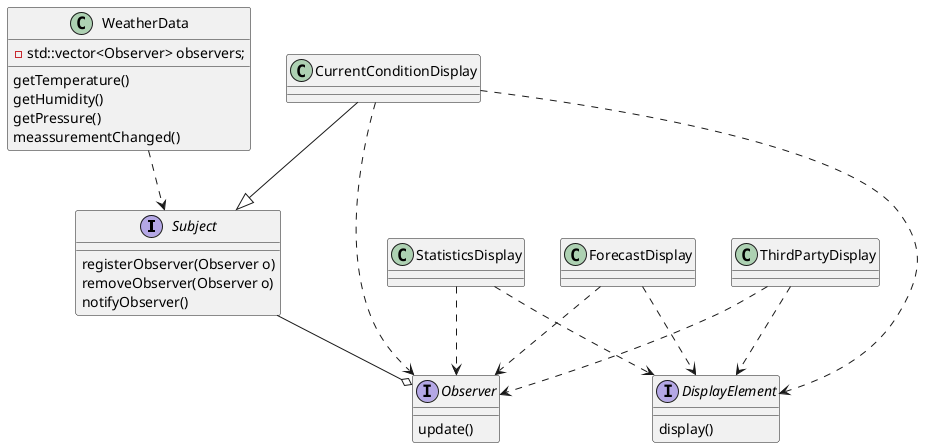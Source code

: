@startuml
interface Subject {
	registerObserver(Observer o)
	removeObserver(Observer o)
	notifyObserver()
}

interface Observer {
	update()
}

interface DisplayElement {
	display()
}

class WeatherData {
	- std::vector<Observer> observers;
	getTemperature()
	getHumidity()
	getPressure()
	meassurementChanged()
}

CurrentConditionDisplay --|> Subject
Subject --o Observer

CurrentConditionDisplay ..> DisplayElement
CurrentConditionDisplay ..> Observer

StatisticsDisplay ..> DisplayElement
StatisticsDisplay ..> Observer

ForecastDisplay ..> DisplayElement
ForecastDisplay ..> Observer

ThirdPartyDisplay ..> DisplayElement
ThirdPartyDisplay ..> Observer


WeatherData ..> Subject
@enduml
